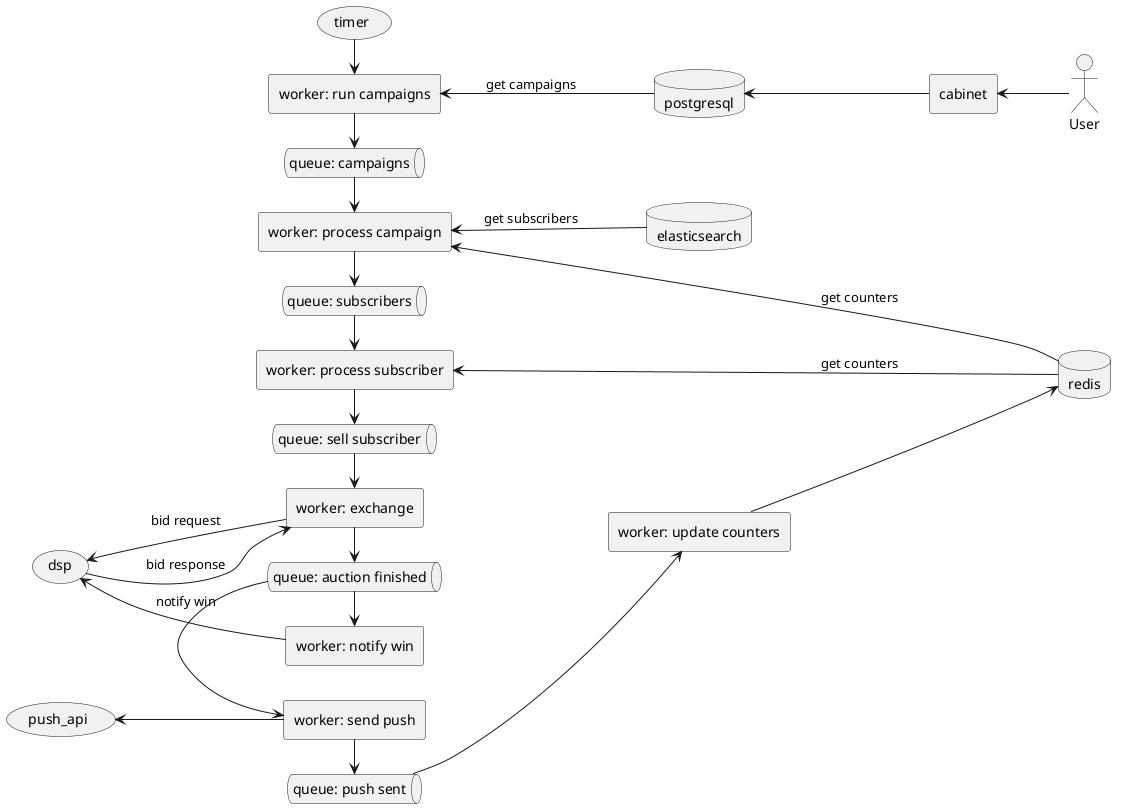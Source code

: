 @startuml

left to right direction

queue "queue: campaigns" as campaigns
queue "queue: subscribers" as subscribers
queue "queue: sell subscriber" as sell_sub
queue "queue: auction finished" as auc_fin
queue "queue: push sent" as push_sent
rectangle "worker: process campaign" as camp_proc
rectangle "worker: run campaigns" as camp_run
rectangle "worker: process subscriber" as sub_proc
database postgresql as pg
database elasticsearch as es
database redis
rectangle "worker: exchange" as x
usecase dsp
rectangle "worker: send push" as send_push
rectangle "worker: update counters" as counter
rectangle "worker: notify win" as win
usecase push_api
usecase timer
actor User
rectangle cabinet

timer -> camp_run
User -up-> cabinet
cabinet -up-> pg
pg -up-> camp_run: get campaigns
camp_run -> campaigns
campaigns -> camp_proc
es -up-> camp_proc: get subscribers
redis -up-> camp_proc: get counters
camp_proc -> subscribers
subscribers -> sub_proc
redis -up-> sub_proc: get counters
sub_proc -> sell_sub
sell_sub -> x
x -up-> dsp: bid request
dsp -down-> x: bid response
x -> auc_fin
auc_fin -> send_push
auc_fin -> win
counter ---> redis
win -up-> dsp: notify win
send_push -up-> push_api
send_push -> push_sent
push_sent -down-> counter

@enduml

